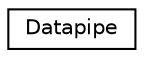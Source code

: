 digraph "Graphical Class Hierarchy"
{
  edge [fontname="Helvetica",fontsize="10",labelfontname="Helvetica",labelfontsize="10"];
  node [fontname="Helvetica",fontsize="10",shape=record];
  rankdir="LR";
  Node0 [label="Datapipe",height=0.2,width=0.4,color="black", fillcolor="white", style="filled",URL="$classDatapipe.html"];
}
